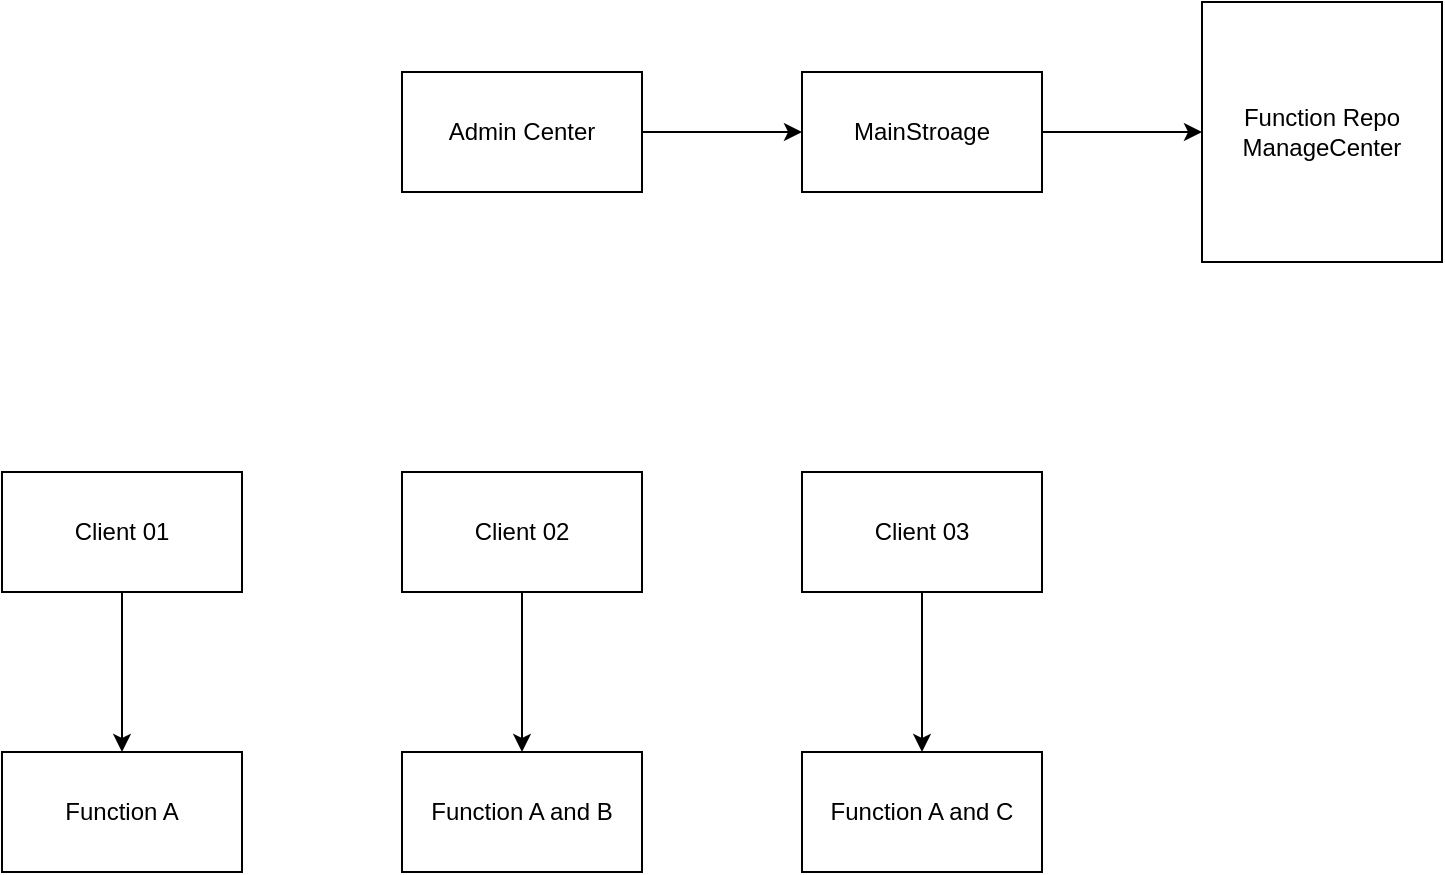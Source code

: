 <mxfile version="12.2.4" pages="1"><diagram id="3KNSlPiCmmJehLNwJylZ" name="Page-1"><mxGraphModel dx="651" dy="432" grid="1" gridSize="10" guides="1" tooltips="1" connect="1" arrows="1" fold="1" page="1" pageScale="1" pageWidth="850" pageHeight="1100" math="0" shadow="0"><root><mxCell id="0"/><mxCell id="1" parent="0"/><mxCell id="6" value="" style="edgeStyle=orthogonalEdgeStyle;rounded=0;orthogonalLoop=1;jettySize=auto;html=1;" parent="1" source="2" target="5" edge="1"><mxGeometry relative="1" as="geometry"/></mxCell><mxCell id="2" value="Client 01" style="rounded=0;whiteSpace=wrap;html=1;" parent="1" vertex="1"><mxGeometry x="80" y="360" width="120" height="60" as="geometry"/></mxCell><mxCell id="5" value="Function A" style="rounded=0;whiteSpace=wrap;html=1;" parent="1" vertex="1"><mxGeometry x="80" y="500" width="120" height="60" as="geometry"/></mxCell><mxCell id="8" value="" style="edgeStyle=orthogonalEdgeStyle;rounded=0;orthogonalLoop=1;jettySize=auto;html=1;" parent="1" source="3" target="7" edge="1"><mxGeometry relative="1" as="geometry"/></mxCell><mxCell id="3" value="Client 02" style="rounded=0;whiteSpace=wrap;html=1;" parent="1" vertex="1"><mxGeometry x="280" y="360" width="120" height="60" as="geometry"/></mxCell><mxCell id="7" value="Function A and B" style="rounded=0;whiteSpace=wrap;html=1;" parent="1" vertex="1"><mxGeometry x="280" y="500" width="120" height="60" as="geometry"/></mxCell><mxCell id="10" value="" style="edgeStyle=orthogonalEdgeStyle;rounded=0;orthogonalLoop=1;jettySize=auto;html=1;" parent="1" source="4" target="9" edge="1"><mxGeometry relative="1" as="geometry"/></mxCell><mxCell id="4" value="Client 03" style="rounded=0;whiteSpace=wrap;html=1;" parent="1" vertex="1"><mxGeometry x="480" y="360" width="120" height="60" as="geometry"/></mxCell><mxCell id="9" value="Function A and C" style="rounded=0;whiteSpace=wrap;html=1;" parent="1" vertex="1"><mxGeometry x="480" y="500" width="120" height="60" as="geometry"/></mxCell><mxCell id="13" value="" style="edgeStyle=orthogonalEdgeStyle;rounded=0;orthogonalLoop=1;jettySize=auto;html=1;" parent="1" source="11" target="12" edge="1"><mxGeometry relative="1" as="geometry"/></mxCell><mxCell id="11" value="Admin Center" style="rounded=0;whiteSpace=wrap;html=1;" parent="1" vertex="1"><mxGeometry x="280" y="160" width="120" height="60" as="geometry"/></mxCell><mxCell id="16" value="" style="edgeStyle=orthogonalEdgeStyle;rounded=0;orthogonalLoop=1;jettySize=auto;html=1;" parent="1" source="12" target="15" edge="1"><mxGeometry relative="1" as="geometry"/></mxCell><mxCell id="12" value="MainStroage" style="rounded=0;whiteSpace=wrap;html=1;" parent="1" vertex="1"><mxGeometry x="480" y="160" width="120" height="60" as="geometry"/></mxCell><mxCell id="15" value="Function Repo&lt;br&gt;ManageCenter" style="rounded=0;whiteSpace=wrap;html=1;" parent="1" vertex="1"><mxGeometry x="680" y="125" width="120" height="130" as="geometry"/></mxCell></root></mxGraphModel></diagram></mxfile>